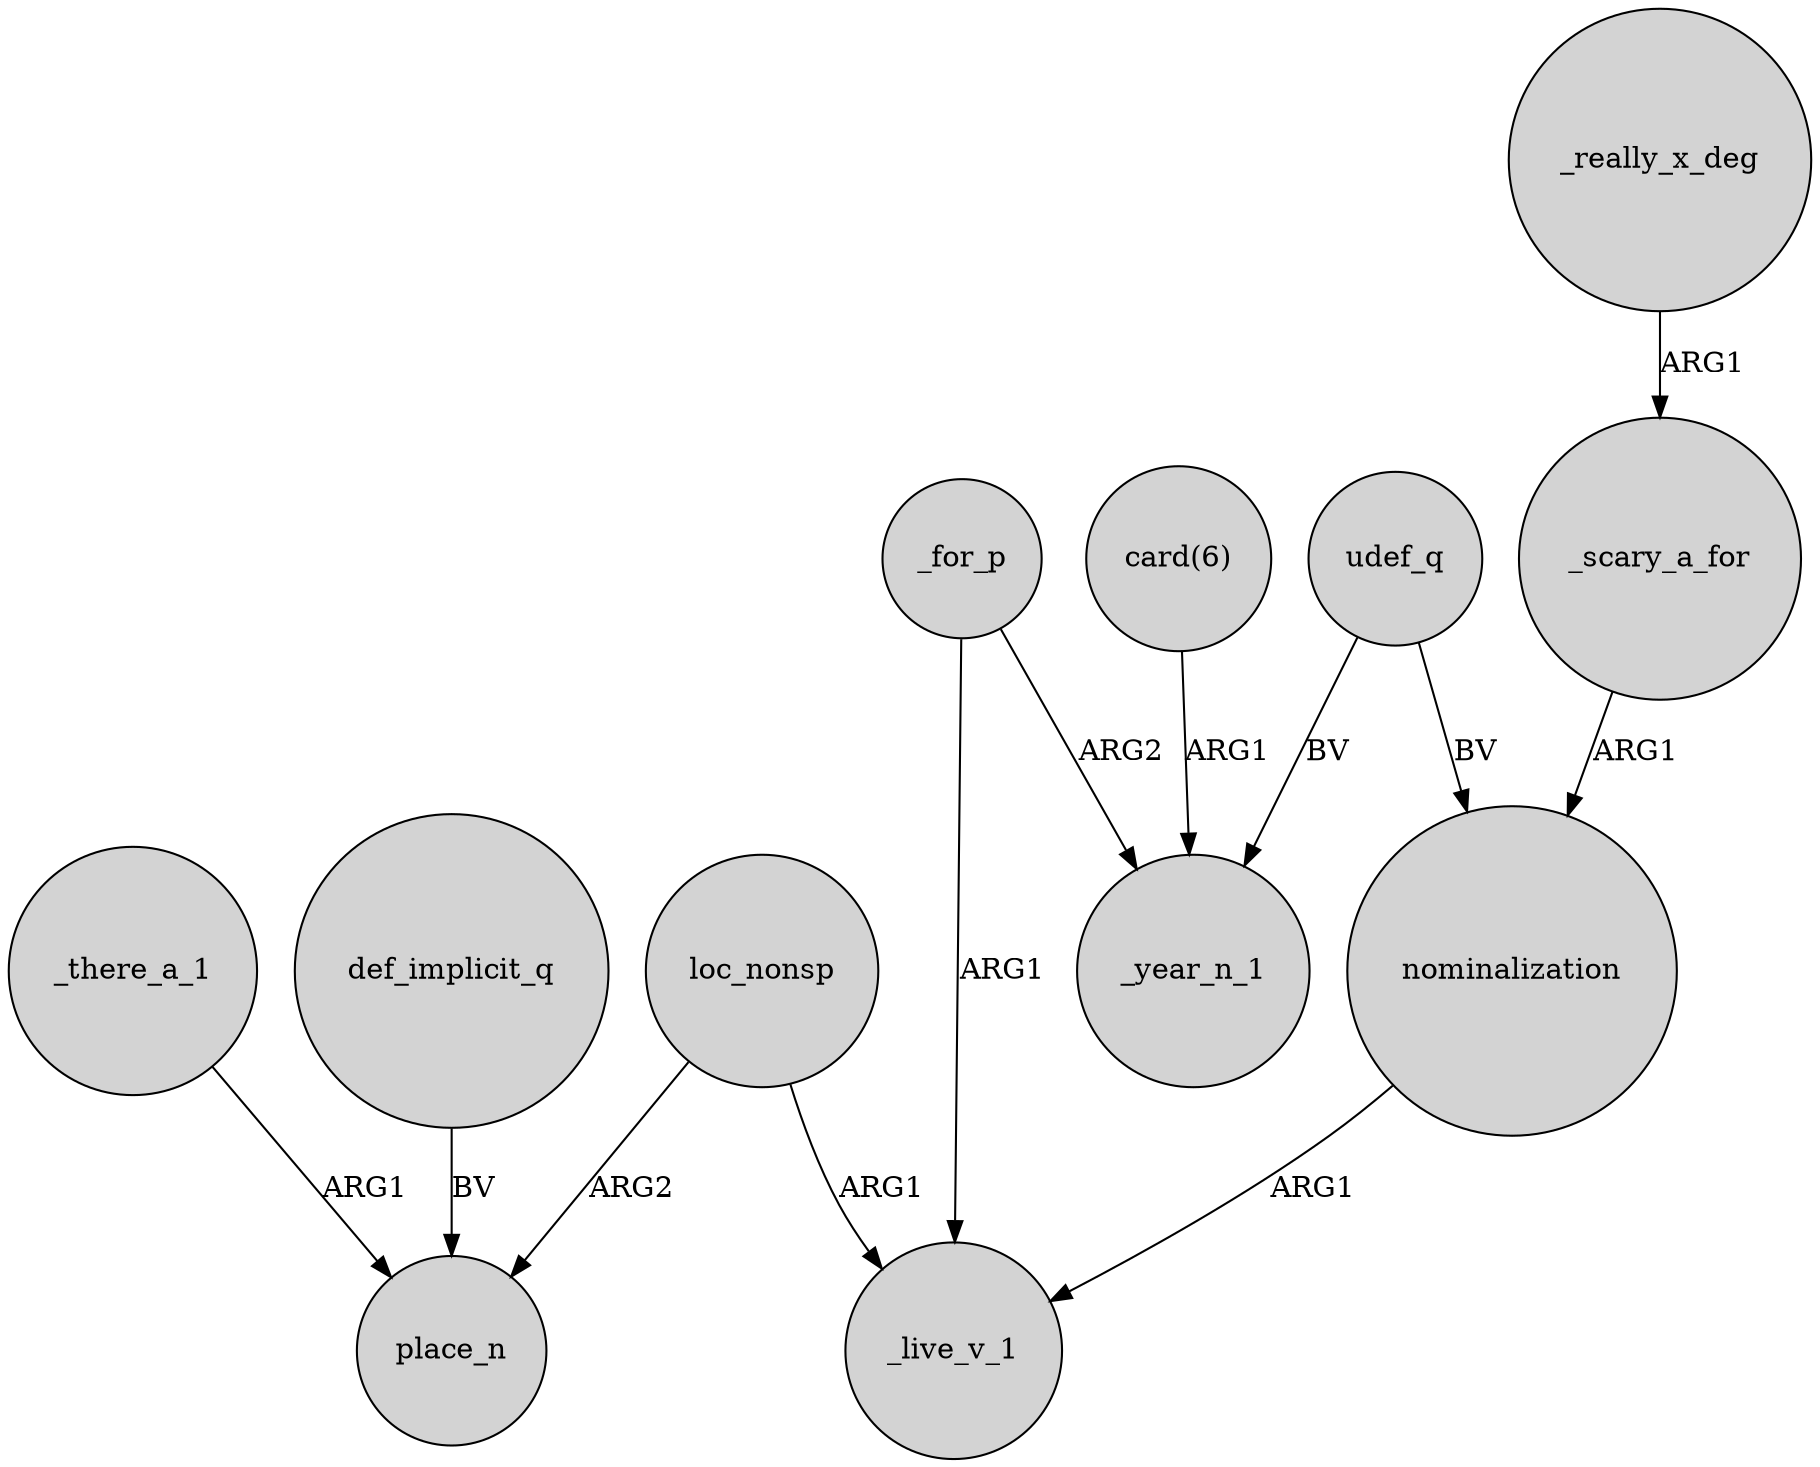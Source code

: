 digraph {
	node [shape=circle style=filled]
	loc_nonsp -> place_n [label=ARG2]
	udef_q -> _year_n_1 [label=BV]
	_for_p -> _live_v_1 [label=ARG1]
	_really_x_deg -> _scary_a_for [label=ARG1]
	_for_p -> _year_n_1 [label=ARG2]
	"card(6)" -> _year_n_1 [label=ARG1]
	loc_nonsp -> _live_v_1 [label=ARG1]
	def_implicit_q -> place_n [label=BV]
	_there_a_1 -> place_n [label=ARG1]
	_scary_a_for -> nominalization [label=ARG1]
	nominalization -> _live_v_1 [label=ARG1]
	udef_q -> nominalization [label=BV]
}
